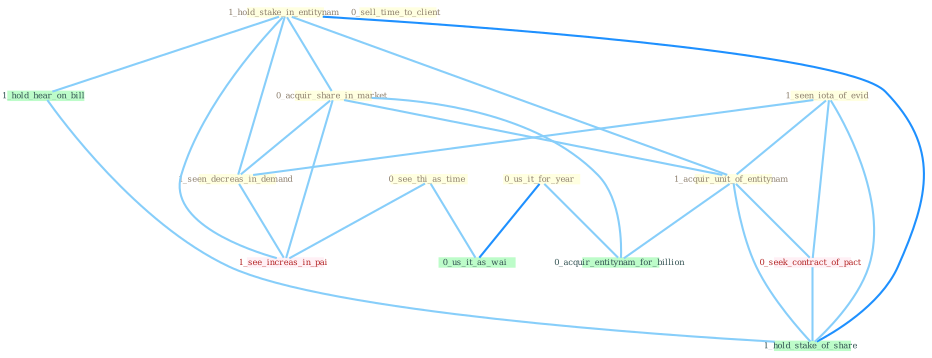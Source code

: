 Graph G{ 
    node
    [shape=polygon,style=filled,width=.5,height=.06,color="#BDFCC9",fixedsize=true,fontsize=4,
    fontcolor="#2f4f4f"];
    {node
    [color="#ffffe0", fontcolor="#8b7d6b"] "1_hold_stake_in_entitynam " "0_sell_time_to_client " "0_us_it_for_year " "0_acquir_share_in_market " "1_seen_iota_of_evid " "1_acquir_unit_of_entitynam " "0_see_thi_as_time " "1_seen_decreas_in_demand "}
{node [color="#fff0f5", fontcolor="#b22222"] "0_seek_contract_of_pact " "1_see_increas_in_pai "}
edge [color="#B0E2FF"];

	"1_hold_stake_in_entitynam " -- "0_acquir_share_in_market " [w="1", color="#87cefa" ];
	"1_hold_stake_in_entitynam " -- "1_acquir_unit_of_entitynam " [w="1", color="#87cefa" ];
	"1_hold_stake_in_entitynam " -- "1_seen_decreas_in_demand " [w="1", color="#87cefa" ];
	"1_hold_stake_in_entitynam " -- "1_see_increas_in_pai " [w="1", color="#87cefa" ];
	"1_hold_stake_in_entitynam " -- "1_hold_hear_on_bill " [w="1", color="#87cefa" ];
	"1_hold_stake_in_entitynam " -- "1_hold_stake_of_share " [w="2", color="#1e90ff" , len=0.8];
	"0_us_it_for_year " -- "0_us_it_as_wai " [w="2", color="#1e90ff" , len=0.8];
	"0_us_it_for_year " -- "0_acquir_entitynam_for_billion " [w="1", color="#87cefa" ];
	"0_acquir_share_in_market " -- "1_acquir_unit_of_entitynam " [w="1", color="#87cefa" ];
	"0_acquir_share_in_market " -- "1_seen_decreas_in_demand " [w="1", color="#87cefa" ];
	"0_acquir_share_in_market " -- "0_acquir_entitynam_for_billion " [w="1", color="#87cefa" ];
	"0_acquir_share_in_market " -- "1_see_increas_in_pai " [w="1", color="#87cefa" ];
	"1_seen_iota_of_evid " -- "1_acquir_unit_of_entitynam " [w="1", color="#87cefa" ];
	"1_seen_iota_of_evid " -- "1_seen_decreas_in_demand " [w="1", color="#87cefa" ];
	"1_seen_iota_of_evid " -- "0_seek_contract_of_pact " [w="1", color="#87cefa" ];
	"1_seen_iota_of_evid " -- "1_hold_stake_of_share " [w="1", color="#87cefa" ];
	"1_acquir_unit_of_entitynam " -- "0_seek_contract_of_pact " [w="1", color="#87cefa" ];
	"1_acquir_unit_of_entitynam " -- "0_acquir_entitynam_for_billion " [w="1", color="#87cefa" ];
	"1_acquir_unit_of_entitynam " -- "1_hold_stake_of_share " [w="1", color="#87cefa" ];
	"0_see_thi_as_time " -- "0_us_it_as_wai " [w="1", color="#87cefa" ];
	"0_see_thi_as_time " -- "1_see_increas_in_pai " [w="1", color="#87cefa" ];
	"1_seen_decreas_in_demand " -- "1_see_increas_in_pai " [w="1", color="#87cefa" ];
	"0_seek_contract_of_pact " -- "1_hold_stake_of_share " [w="1", color="#87cefa" ];
	"1_hold_hear_on_bill " -- "1_hold_stake_of_share " [w="1", color="#87cefa" ];
}